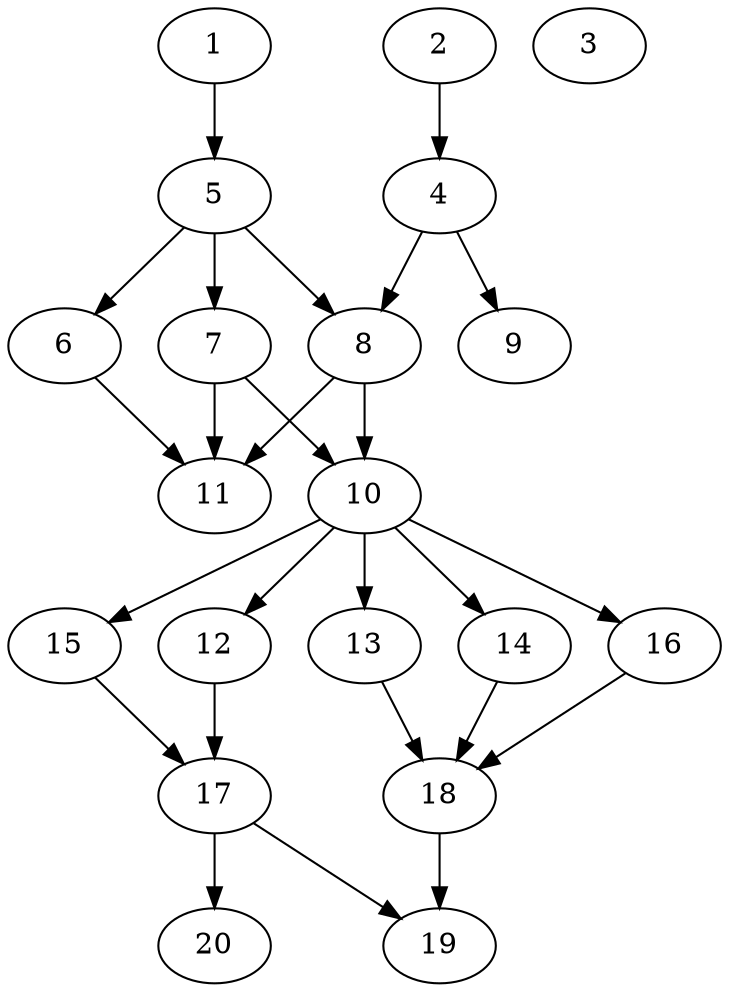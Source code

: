 // DAG automatically generated by daggen at Tue Jul 23 14:22:50 2019
// ./daggen --dot -n 20 --ccr 0.4 --fat 0.5 --regular 0.5 --density 0.6 --mindata 5242880 --maxdata 52428800 
digraph G {
  1 [size="105011200", alpha="0.06", expect_size="42004480"] 
  1 -> 5 [size ="42004480"]
  2 [size="44718080", alpha="0.09", expect_size="17887232"] 
  2 -> 4 [size ="17887232"]
  3 [size="75028480", alpha="0.19", expect_size="30011392"] 
  4 [size="75543040", alpha="0.07", expect_size="30217216"] 
  4 -> 8 [size ="30217216"]
  4 -> 9 [size ="30217216"]
  5 [size="111562240", alpha="0.08", expect_size="44624896"] 
  5 -> 6 [size ="44624896"]
  5 -> 7 [size ="44624896"]
  5 -> 8 [size ="44624896"]
  6 [size="39820800", alpha="0.08", expect_size="15928320"] 
  6 -> 11 [size ="15928320"]
  7 [size="22021120", alpha="0.04", expect_size="8808448"] 
  7 -> 10 [size ="8808448"]
  7 -> 11 [size ="8808448"]
  8 [size="127979520", alpha="0.08", expect_size="51191808"] 
  8 -> 10 [size ="51191808"]
  8 -> 11 [size ="51191808"]
  9 [size="61173760", alpha="0.20", expect_size="24469504"] 
  10 [size="90196480", alpha="0.03", expect_size="36078592"] 
  10 -> 12 [size ="36078592"]
  10 -> 13 [size ="36078592"]
  10 -> 14 [size ="36078592"]
  10 -> 15 [size ="36078592"]
  10 -> 16 [size ="36078592"]
  11 [size="116147200", alpha="0.00", expect_size="46458880"] 
  12 [size="35376640", alpha="0.17", expect_size="14150656"] 
  12 -> 17 [size ="14150656"]
  13 [size="87784960", alpha="0.09", expect_size="35113984"] 
  13 -> 18 [size ="35113984"]
  14 [size="80965120", alpha="0.04", expect_size="32386048"] 
  14 -> 18 [size ="32386048"]
  15 [size="123942400", alpha="0.14", expect_size="49576960"] 
  15 -> 17 [size ="49576960"]
  16 [size="53094400", alpha="0.06", expect_size="21237760"] 
  16 -> 18 [size ="21237760"]
  17 [size="100907520", alpha="0.01", expect_size="40363008"] 
  17 -> 19 [size ="40363008"]
  17 -> 20 [size ="40363008"]
  18 [size="127060480", alpha="0.01", expect_size="50824192"] 
  18 -> 19 [size ="50824192"]
  19 [size="54095360", alpha="0.02", expect_size="21638144"] 
  20 [size="51481600", alpha="0.03", expect_size="20592640"] 
}
